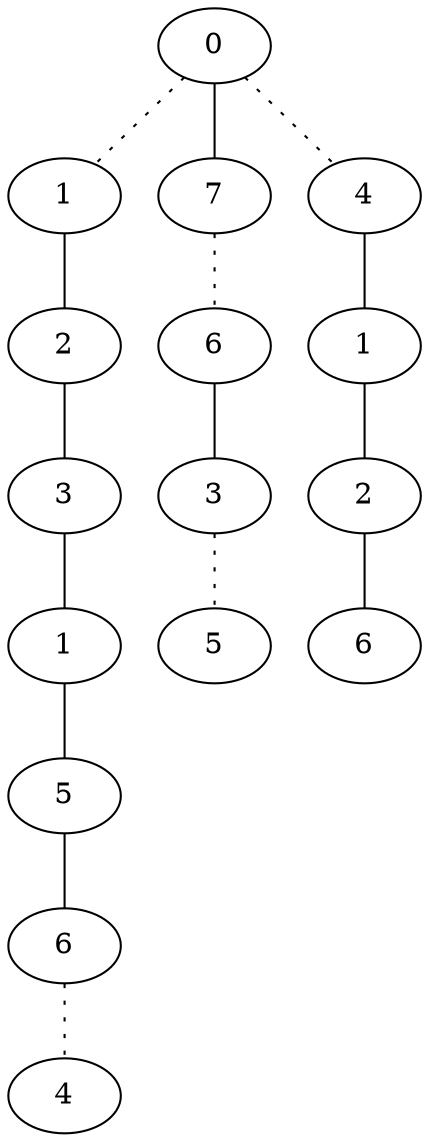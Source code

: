 graph {
a0[label=0];
a1[label=1];
a2[label=2];
a3[label=3];
a4[label=1];
a5[label=5];
a6[label=6];
a7[label=4];
a8[label=7];
a9[label=6];
a10[label=3];
a11[label=5];
a12[label=4];
a13[label=1];
a14[label=2];
a15[label=6];
a0 -- a1 [style=dotted];
a0 -- a8;
a0 -- a12 [style=dotted];
a1 -- a2;
a2 -- a3;
a3 -- a4;
a4 -- a5;
a5 -- a6;
a6 -- a7 [style=dotted];
a8 -- a9 [style=dotted];
a9 -- a10;
a10 -- a11 [style=dotted];
a12 -- a13;
a13 -- a14;
a14 -- a15;
}
